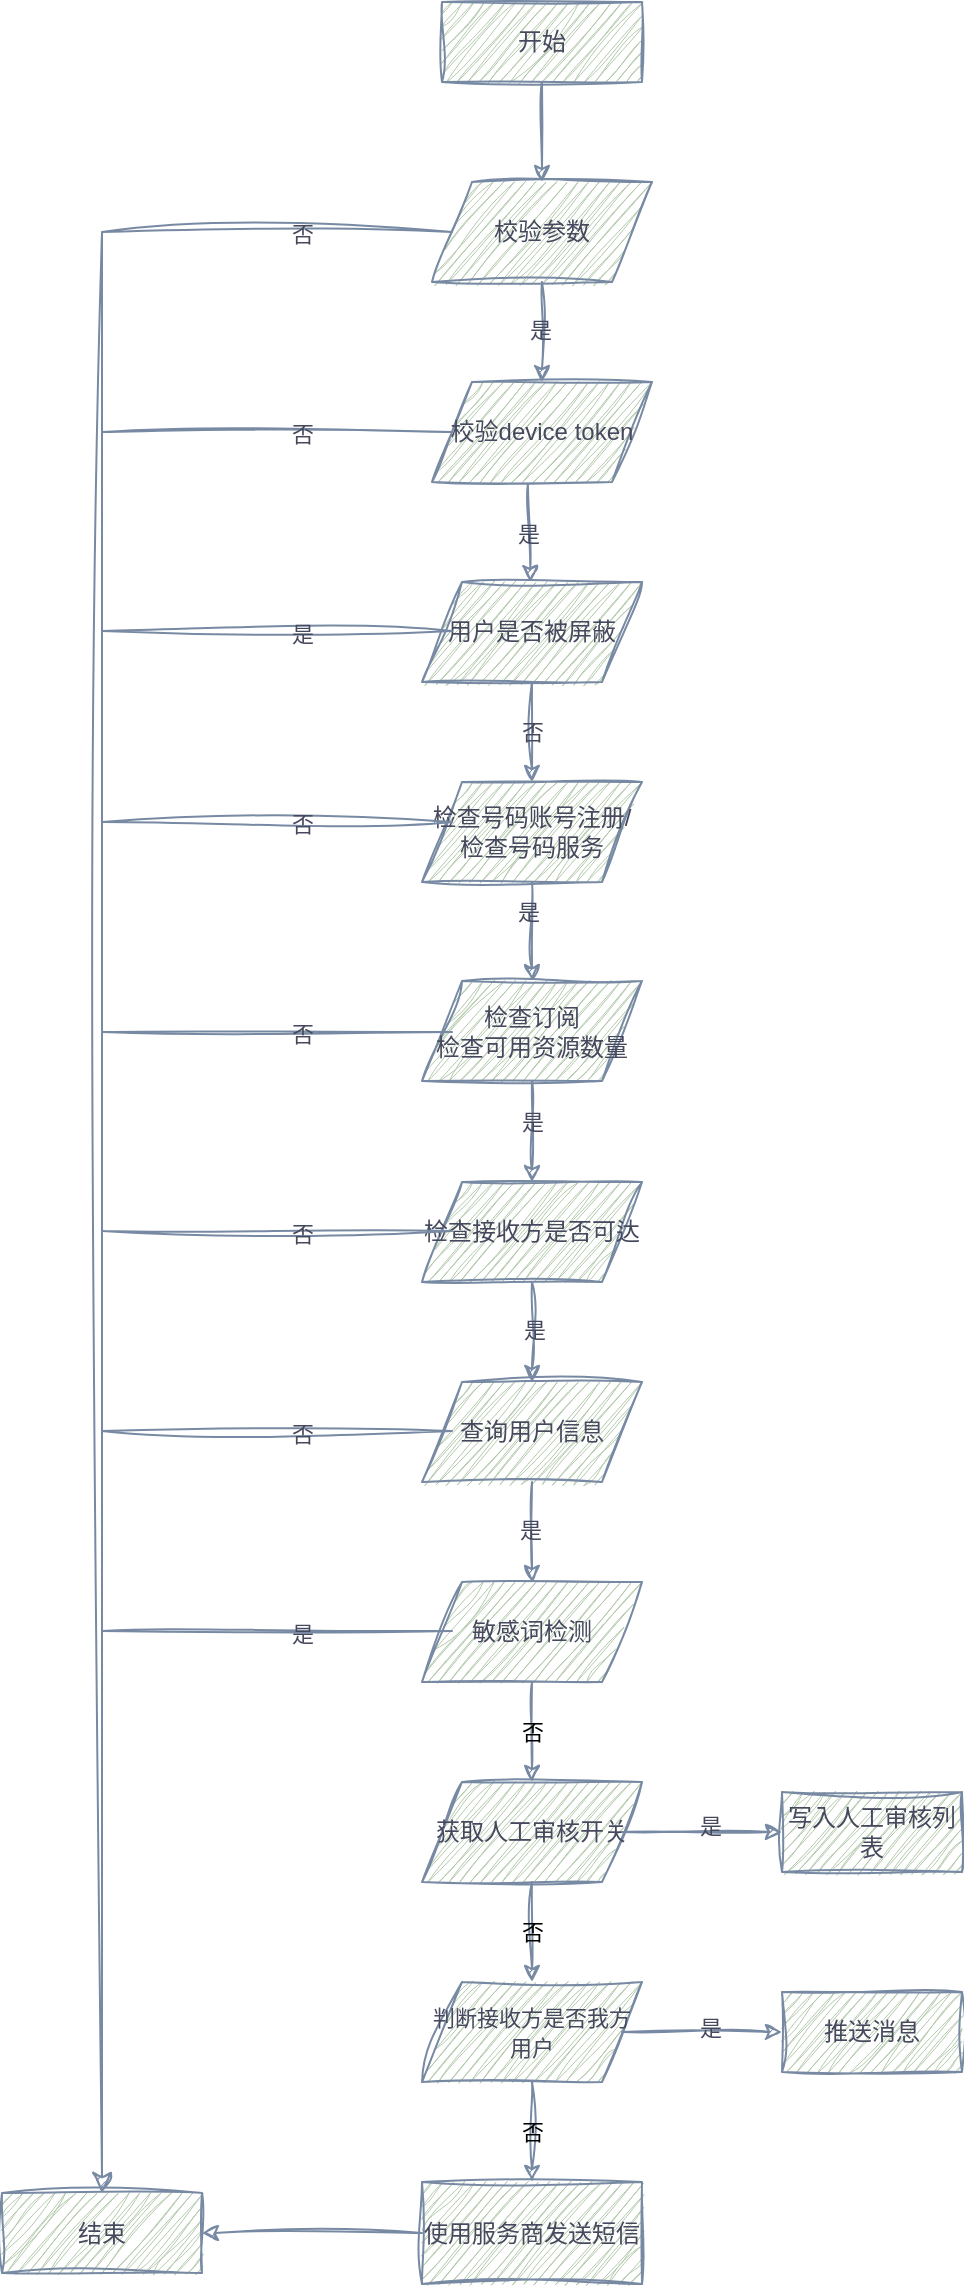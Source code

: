 <mxfile version="20.8.1" type="github">
  <diagram id="C-62_HOO-bG3gRJE1RXf" name="Page-1">
    <mxGraphModel dx="1434" dy="796" grid="1" gridSize="10" guides="1" tooltips="1" connect="1" arrows="1" fold="1" page="1" pageScale="1" pageWidth="827" pageHeight="1169" math="0" shadow="0">
      <root>
        <mxCell id="0" />
        <mxCell id="1" parent="0" />
        <mxCell id="9oyLvGkk6rRqwBSxhCQk-1" value="开始" style="rounded=0;whiteSpace=wrap;html=1;labelBackgroundColor=none;fillColor=#B2C9AB;strokeColor=#788AA3;fontColor=#46495D;sketch=1;curveFitting=1;jiggle=2;" vertex="1" parent="1">
          <mxGeometry x="350" y="70" width="100" height="40" as="geometry" />
        </mxCell>
        <mxCell id="9oyLvGkk6rRqwBSxhCQk-2" value="校验参数" style="shape=parallelogram;perimeter=parallelogramPerimeter;whiteSpace=wrap;html=1;fixedSize=1;labelBackgroundColor=none;fillColor=#B2C9AB;strokeColor=#788AA3;fontColor=#46495D;rounded=0;sketch=1;curveFitting=1;jiggle=2;" vertex="1" parent="1">
          <mxGeometry x="345" y="160" width="110" height="50" as="geometry" />
        </mxCell>
        <mxCell id="9oyLvGkk6rRqwBSxhCQk-3" value="&lt;font style=&quot;font-size: 11px;&quot;&gt;判断接收方是否我方用户&lt;/font&gt;" style="shape=parallelogram;perimeter=parallelogramPerimeter;whiteSpace=wrap;html=1;fixedSize=1;labelBackgroundColor=none;fillColor=#B2C9AB;strokeColor=#788AA3;fontColor=#46495D;rounded=0;sketch=1;curveFitting=1;jiggle=2;" vertex="1" parent="1">
          <mxGeometry x="340" y="1060" width="110" height="50" as="geometry" />
        </mxCell>
        <mxCell id="9oyLvGkk6rRqwBSxhCQk-4" value="校验device token" style="shape=parallelogram;perimeter=parallelogramPerimeter;whiteSpace=wrap;html=1;fixedSize=1;labelBackgroundColor=none;fillColor=#B2C9AB;strokeColor=#788AA3;fontColor=#46495D;rounded=0;sketch=1;curveFitting=1;jiggle=2;" vertex="1" parent="1">
          <mxGeometry x="345" y="260" width="110" height="50" as="geometry" />
        </mxCell>
        <mxCell id="9oyLvGkk6rRqwBSxhCQk-5" value="用户是否被屏蔽" style="shape=parallelogram;perimeter=parallelogramPerimeter;whiteSpace=wrap;html=1;fixedSize=1;labelBackgroundColor=none;fillColor=#B2C9AB;strokeColor=#788AA3;fontColor=#46495D;rounded=0;sketch=1;curveFitting=1;jiggle=2;" vertex="1" parent="1">
          <mxGeometry x="340" y="360" width="110" height="50" as="geometry" />
        </mxCell>
        <mxCell id="9oyLvGkk6rRqwBSxhCQk-6" value="" style="endArrow=classic;html=1;rounded=0;exitX=0.5;exitY=1;exitDx=0;exitDy=0;entryX=0.5;entryY=0;entryDx=0;entryDy=0;labelBackgroundColor=none;strokeColor=#788AA3;fontColor=default;sketch=1;curveFitting=1;jiggle=2;" edge="1" parent="1" source="9oyLvGkk6rRqwBSxhCQk-1" target="9oyLvGkk6rRqwBSxhCQk-2">
          <mxGeometry width="50" height="50" relative="1" as="geometry">
            <mxPoint x="720" y="450" as="sourcePoint" />
            <mxPoint x="770" y="400" as="targetPoint" />
          </mxGeometry>
        </mxCell>
        <mxCell id="9oyLvGkk6rRqwBSxhCQk-7" value="" style="endArrow=classic;html=1;rounded=0;exitX=0.5;exitY=1;exitDx=0;exitDy=0;entryX=0.5;entryY=0;entryDx=0;entryDy=0;labelBackgroundColor=none;strokeColor=#788AA3;fontColor=default;sketch=1;curveFitting=1;jiggle=2;" edge="1" parent="1" source="9oyLvGkk6rRqwBSxhCQk-2" target="9oyLvGkk6rRqwBSxhCQk-4">
          <mxGeometry width="50" height="50" relative="1" as="geometry">
            <mxPoint x="600" y="460" as="sourcePoint" />
            <mxPoint x="650" y="410" as="targetPoint" />
          </mxGeometry>
        </mxCell>
        <mxCell id="9oyLvGkk6rRqwBSxhCQk-8" value="是" style="edgeLabel;html=1;align=center;verticalAlign=middle;resizable=0;points=[];labelBackgroundColor=none;fontColor=#46495D;rounded=0;sketch=1;curveFitting=1;jiggle=2;" vertex="1" connectable="0" parent="9oyLvGkk6rRqwBSxhCQk-7">
          <mxGeometry x="-0.04" y="-1" relative="1" as="geometry">
            <mxPoint as="offset" />
          </mxGeometry>
        </mxCell>
        <mxCell id="9oyLvGkk6rRqwBSxhCQk-9" value="" style="endArrow=classic;html=1;rounded=0;exitX=0.436;exitY=1.02;exitDx=0;exitDy=0;exitPerimeter=0;labelBackgroundColor=none;strokeColor=#788AA3;fontColor=default;sketch=1;curveFitting=1;jiggle=2;" edge="1" parent="1" source="9oyLvGkk6rRqwBSxhCQk-4" target="9oyLvGkk6rRqwBSxhCQk-5">
          <mxGeometry width="50" height="50" relative="1" as="geometry">
            <mxPoint x="700" y="460" as="sourcePoint" />
            <mxPoint x="750" y="410" as="targetPoint" />
          </mxGeometry>
        </mxCell>
        <mxCell id="9oyLvGkk6rRqwBSxhCQk-10" value="是" style="edgeLabel;html=1;align=center;verticalAlign=middle;resizable=0;points=[];labelBackgroundColor=none;fontColor=#46495D;rounded=0;sketch=1;curveFitting=1;jiggle=2;" vertex="1" connectable="0" parent="9oyLvGkk6rRqwBSxhCQk-9">
          <mxGeometry x="0.02" y="-1" relative="1" as="geometry">
            <mxPoint as="offset" />
          </mxGeometry>
        </mxCell>
        <mxCell id="9oyLvGkk6rRqwBSxhCQk-11" value="敏感词检测" style="shape=parallelogram;perimeter=parallelogramPerimeter;whiteSpace=wrap;html=1;fixedSize=1;labelBackgroundColor=none;fillColor=#B2C9AB;strokeColor=#788AA3;fontColor=#46495D;rounded=0;sketch=1;curveFitting=1;jiggle=2;" vertex="1" parent="1">
          <mxGeometry x="340" y="860" width="110" height="50" as="geometry" />
        </mxCell>
        <mxCell id="9oyLvGkk6rRqwBSxhCQk-12" value="检查订阅&lt;br&gt;检查可用资源数量" style="shape=parallelogram;perimeter=parallelogramPerimeter;whiteSpace=wrap;html=1;fixedSize=1;labelBackgroundColor=none;fillColor=#B2C9AB;strokeColor=#788AA3;fontColor=#46495D;rounded=0;sketch=1;curveFitting=1;jiggle=2;" vertex="1" parent="1">
          <mxGeometry x="340" y="559.5" width="110" height="50" as="geometry" />
        </mxCell>
        <mxCell id="9oyLvGkk6rRqwBSxhCQk-13" value="检查号码账号注册/&lt;br&gt;检查号码服务" style="shape=parallelogram;perimeter=parallelogramPerimeter;whiteSpace=wrap;html=1;fixedSize=1;labelBackgroundColor=none;fillColor=#B2C9AB;strokeColor=#788AA3;fontColor=#46495D;rounded=0;sketch=1;curveFitting=1;jiggle=2;" vertex="1" parent="1">
          <mxGeometry x="340" y="460" width="110" height="50" as="geometry" />
        </mxCell>
        <mxCell id="9oyLvGkk6rRqwBSxhCQk-14" value="结束" style="rounded=0;whiteSpace=wrap;html=1;labelBackgroundColor=none;fillColor=#B2C9AB;strokeColor=#788AA3;fontColor=#46495D;sketch=1;curveFitting=1;jiggle=2;" vertex="1" parent="1">
          <mxGeometry x="130" y="1165.5" width="100" height="40" as="geometry" />
        </mxCell>
        <mxCell id="9oyLvGkk6rRqwBSxhCQk-15" value="" style="endArrow=classic;html=1;rounded=0;exitX=0.5;exitY=1;exitDx=0;exitDy=0;entryX=0.5;entryY=0;entryDx=0;entryDy=0;labelBackgroundColor=none;strokeColor=#788AA3;fontColor=default;sketch=1;curveFitting=1;jiggle=2;" edge="1" parent="1" source="9oyLvGkk6rRqwBSxhCQk-5" target="9oyLvGkk6rRqwBSxhCQk-13">
          <mxGeometry width="50" height="50" relative="1" as="geometry">
            <mxPoint x="670" y="580" as="sourcePoint" />
            <mxPoint x="720" y="530" as="targetPoint" />
          </mxGeometry>
        </mxCell>
        <mxCell id="9oyLvGkk6rRqwBSxhCQk-16" value="否" style="edgeLabel;html=1;align=center;verticalAlign=middle;resizable=0;points=[];labelBackgroundColor=none;fontColor=#46495D;rounded=0;sketch=1;curveFitting=1;jiggle=2;" vertex="1" connectable="0" parent="9oyLvGkk6rRqwBSxhCQk-15">
          <mxGeometry relative="1" as="geometry">
            <mxPoint as="offset" />
          </mxGeometry>
        </mxCell>
        <mxCell id="9oyLvGkk6rRqwBSxhCQk-17" value="" style="endArrow=classic;html=1;rounded=0;exitX=0.5;exitY=1;exitDx=0;exitDy=0;entryX=0.5;entryY=0;entryDx=0;entryDy=0;labelBackgroundColor=none;strokeColor=#788AA3;fontColor=default;sketch=1;curveFitting=1;jiggle=2;" edge="1" parent="1" source="9oyLvGkk6rRqwBSxhCQk-13" target="9oyLvGkk6rRqwBSxhCQk-12">
          <mxGeometry width="50" height="50" relative="1" as="geometry">
            <mxPoint x="620" y="570" as="sourcePoint" />
            <mxPoint x="670" y="520" as="targetPoint" />
          </mxGeometry>
        </mxCell>
        <mxCell id="9oyLvGkk6rRqwBSxhCQk-21" value="是" style="edgeLabel;html=1;align=center;verticalAlign=middle;resizable=0;points=[];labelBackgroundColor=none;fontColor=#46495D;rounded=0;sketch=1;curveFitting=1;jiggle=2;" vertex="1" connectable="0" parent="9oyLvGkk6rRqwBSxhCQk-17">
          <mxGeometry x="-0.394" y="-2" relative="1" as="geometry">
            <mxPoint as="offset" />
          </mxGeometry>
        </mxCell>
        <mxCell id="9oyLvGkk6rRqwBSxhCQk-18" value="查询用户信息" style="shape=parallelogram;perimeter=parallelogramPerimeter;whiteSpace=wrap;html=1;fixedSize=1;labelBackgroundColor=none;fillColor=#B2C9AB;strokeColor=#788AA3;fontColor=#46495D;rounded=0;sketch=1;curveFitting=1;jiggle=2;" vertex="1" parent="1">
          <mxGeometry x="340" y="760" width="110" height="50" as="geometry" />
        </mxCell>
        <mxCell id="9oyLvGkk6rRqwBSxhCQk-19" value="检查接收方是否可达" style="shape=parallelogram;perimeter=parallelogramPerimeter;whiteSpace=wrap;html=1;fixedSize=1;labelBackgroundColor=none;fillColor=#B2C9AB;strokeColor=#788AA3;fontColor=#46495D;rounded=0;sketch=1;curveFitting=1;jiggle=2;" vertex="1" parent="1">
          <mxGeometry x="340" y="660" width="110" height="50" as="geometry" />
        </mxCell>
        <mxCell id="9oyLvGkk6rRqwBSxhCQk-20" value="" style="endArrow=classic;html=1;rounded=0;exitX=0.5;exitY=1;exitDx=0;exitDy=0;labelBackgroundColor=none;strokeColor=#788AA3;fontColor=default;sketch=1;curveFitting=1;jiggle=2;" edge="1" parent="1" source="9oyLvGkk6rRqwBSxhCQk-12" target="9oyLvGkk6rRqwBSxhCQk-19">
          <mxGeometry width="50" height="50" relative="1" as="geometry">
            <mxPoint x="690" y="850" as="sourcePoint" />
            <mxPoint x="740" y="800" as="targetPoint" />
          </mxGeometry>
        </mxCell>
        <mxCell id="9oyLvGkk6rRqwBSxhCQk-22" value="是" style="edgeLabel;html=1;align=center;verticalAlign=middle;resizable=0;points=[];labelBackgroundColor=none;fontColor=#46495D;rounded=0;sketch=1;curveFitting=1;jiggle=2;" vertex="1" connectable="0" parent="9oyLvGkk6rRqwBSxhCQk-20">
          <mxGeometry x="-0.188" relative="1" as="geometry">
            <mxPoint as="offset" />
          </mxGeometry>
        </mxCell>
        <mxCell id="9oyLvGkk6rRqwBSxhCQk-23" value="" style="endArrow=classic;html=1;rounded=0;exitX=0.5;exitY=1;exitDx=0;exitDy=0;entryX=0.5;entryY=0;entryDx=0;entryDy=0;labelBackgroundColor=none;strokeColor=#788AA3;fontColor=default;sketch=1;curveFitting=1;jiggle=2;" edge="1" parent="1" source="9oyLvGkk6rRqwBSxhCQk-19" target="9oyLvGkk6rRqwBSxhCQk-18">
          <mxGeometry width="50" height="50" relative="1" as="geometry">
            <mxPoint x="610" y="820" as="sourcePoint" />
            <mxPoint x="660" y="770" as="targetPoint" />
          </mxGeometry>
        </mxCell>
        <mxCell id="9oyLvGkk6rRqwBSxhCQk-24" value="是" style="edgeLabel;html=1;align=center;verticalAlign=middle;resizable=0;points=[];labelBackgroundColor=none;fontColor=#46495D;rounded=0;sketch=1;curveFitting=1;jiggle=2;" vertex="1" connectable="0" parent="9oyLvGkk6rRqwBSxhCQk-23">
          <mxGeometry x="-0.04" y="1" relative="1" as="geometry">
            <mxPoint as="offset" />
          </mxGeometry>
        </mxCell>
        <mxCell id="9oyLvGkk6rRqwBSxhCQk-25" value="" style="endArrow=classic;html=1;rounded=0;exitX=0.5;exitY=1;exitDx=0;exitDy=0;entryX=0.5;entryY=0;entryDx=0;entryDy=0;labelBackgroundColor=none;strokeColor=#788AA3;fontColor=default;sketch=1;curveFitting=1;jiggle=2;" edge="1" parent="1" source="9oyLvGkk6rRqwBSxhCQk-18" target="9oyLvGkk6rRqwBSxhCQk-11">
          <mxGeometry width="50" height="50" relative="1" as="geometry">
            <mxPoint x="660" y="860" as="sourcePoint" />
            <mxPoint x="710" y="810" as="targetPoint" />
          </mxGeometry>
        </mxCell>
        <mxCell id="9oyLvGkk6rRqwBSxhCQk-26" value="是" style="edgeLabel;html=1;align=center;verticalAlign=middle;resizable=0;points=[];labelBackgroundColor=none;fontColor=#46495D;rounded=0;sketch=1;curveFitting=1;jiggle=2;" vertex="1" connectable="0" parent="9oyLvGkk6rRqwBSxhCQk-25">
          <mxGeometry x="-0.04" y="-1" relative="1" as="geometry">
            <mxPoint as="offset" />
          </mxGeometry>
        </mxCell>
        <mxCell id="9oyLvGkk6rRqwBSxhCQk-27" value="获取人工审核开关" style="shape=parallelogram;perimeter=parallelogramPerimeter;whiteSpace=wrap;html=1;fixedSize=1;labelBackgroundColor=none;fillColor=#B2C9AB;strokeColor=#788AA3;fontColor=#46495D;rounded=0;sketch=1;curveFitting=1;jiggle=2;" vertex="1" parent="1">
          <mxGeometry x="340" y="960" width="110" height="50" as="geometry" />
        </mxCell>
        <mxCell id="9oyLvGkk6rRqwBSxhCQk-28" value="否" style="endArrow=classic;html=1;rounded=0;exitX=0.5;exitY=1;exitDx=0;exitDy=0;entryX=0.5;entryY=0;entryDx=0;entryDy=0;labelBackgroundColor=none;strokeColor=#788AA3;fontColor=default;sketch=1;curveFitting=1;jiggle=2;" edge="1" parent="1" source="9oyLvGkk6rRqwBSxhCQk-11" target="9oyLvGkk6rRqwBSxhCQk-27">
          <mxGeometry width="50" height="50" relative="1" as="geometry">
            <mxPoint x="660" y="1120" as="sourcePoint" />
            <mxPoint x="710" y="1070" as="targetPoint" />
          </mxGeometry>
        </mxCell>
        <mxCell id="9oyLvGkk6rRqwBSxhCQk-31" value="写入人工审核列表" style="rounded=0;whiteSpace=wrap;html=1;labelBackgroundColor=none;fillColor=#B2C9AB;strokeColor=#788AA3;fontColor=#46495D;sketch=1;curveFitting=1;jiggle=2;" vertex="1" parent="1">
          <mxGeometry x="520" y="965" width="90" height="40" as="geometry" />
        </mxCell>
        <mxCell id="9oyLvGkk6rRqwBSxhCQk-32" value="" style="endArrow=classic;html=1;rounded=0;exitX=1;exitY=0.5;exitDx=0;exitDy=0;entryX=0;entryY=0.5;entryDx=0;entryDy=0;labelBackgroundColor=none;strokeColor=#788AA3;fontColor=default;sketch=1;curveFitting=1;jiggle=2;" edge="1" parent="1" source="9oyLvGkk6rRqwBSxhCQk-27" target="9oyLvGkk6rRqwBSxhCQk-31">
          <mxGeometry width="50" height="50" relative="1" as="geometry">
            <mxPoint x="720" y="1120" as="sourcePoint" />
            <mxPoint x="770" y="1070" as="targetPoint" />
          </mxGeometry>
        </mxCell>
        <mxCell id="9oyLvGkk6rRqwBSxhCQk-37" value="是" style="edgeLabel;html=1;align=center;verticalAlign=middle;resizable=0;points=[];labelBackgroundColor=none;fontColor=#46495D;rounded=0;sketch=1;curveFitting=1;jiggle=2;" vertex="1" connectable="0" parent="9oyLvGkk6rRqwBSxhCQk-32">
          <mxGeometry x="0.1" y="3" relative="1" as="geometry">
            <mxPoint as="offset" />
          </mxGeometry>
        </mxCell>
        <mxCell id="9oyLvGkk6rRqwBSxhCQk-33" value="否" style="endArrow=classic;html=1;rounded=0;exitX=0.5;exitY=1;exitDx=0;exitDy=0;labelBackgroundColor=none;strokeColor=#788AA3;fontColor=default;sketch=1;curveFitting=1;jiggle=2;" edge="1" parent="1" source="9oyLvGkk6rRqwBSxhCQk-27" target="9oyLvGkk6rRqwBSxhCQk-3">
          <mxGeometry width="50" height="50" relative="1" as="geometry">
            <mxPoint x="670" y="1120" as="sourcePoint" />
            <mxPoint x="720" y="1070" as="targetPoint" />
          </mxGeometry>
        </mxCell>
        <mxCell id="9oyLvGkk6rRqwBSxhCQk-34" value="推送消息" style="rounded=0;whiteSpace=wrap;html=1;labelBackgroundColor=none;fillColor=#B2C9AB;strokeColor=#788AA3;fontColor=#46495D;sketch=1;curveFitting=1;jiggle=2;" vertex="1" parent="1">
          <mxGeometry x="520" y="1065" width="90" height="40" as="geometry" />
        </mxCell>
        <mxCell id="9oyLvGkk6rRqwBSxhCQk-35" value="" style="endArrow=classic;html=1;rounded=0;exitX=1;exitY=0.5;exitDx=0;exitDy=0;entryX=0;entryY=0.5;entryDx=0;entryDy=0;labelBackgroundColor=none;strokeColor=#788AA3;fontColor=default;sketch=1;curveFitting=1;jiggle=2;" edge="1" parent="1" source="9oyLvGkk6rRqwBSxhCQk-3" target="9oyLvGkk6rRqwBSxhCQk-34">
          <mxGeometry width="50" height="50" relative="1" as="geometry">
            <mxPoint x="720" y="1120" as="sourcePoint" />
            <mxPoint x="520" y="1080" as="targetPoint" />
          </mxGeometry>
        </mxCell>
        <mxCell id="9oyLvGkk6rRqwBSxhCQk-38" value="是" style="edgeLabel;html=1;align=center;verticalAlign=middle;resizable=0;points=[];labelBackgroundColor=none;fontColor=#46495D;rounded=0;sketch=1;curveFitting=1;jiggle=2;" vertex="1" connectable="0" parent="9oyLvGkk6rRqwBSxhCQk-35">
          <mxGeometry x="0.1" y="2" relative="1" as="geometry">
            <mxPoint as="offset" />
          </mxGeometry>
        </mxCell>
        <mxCell id="9oyLvGkk6rRqwBSxhCQk-39" value="使用服务商发送短信" style="rounded=0;whiteSpace=wrap;html=1;labelBackgroundColor=none;fillColor=#B2C9AB;strokeColor=#788AA3;fontColor=#46495D;sketch=1;curveFitting=1;jiggle=2;" vertex="1" parent="1">
          <mxGeometry x="340" y="1160" width="110" height="51" as="geometry" />
        </mxCell>
        <mxCell id="9oyLvGkk6rRqwBSxhCQk-41" value="否" style="endArrow=classic;html=1;rounded=0;exitX=0.5;exitY=1;exitDx=0;exitDy=0;entryX=0.5;entryY=0;entryDx=0;entryDy=0;labelBackgroundColor=none;strokeColor=#788AA3;fontColor=default;sketch=1;curveFitting=1;jiggle=2;" edge="1" parent="1" source="9oyLvGkk6rRqwBSxhCQk-3" target="9oyLvGkk6rRqwBSxhCQk-39">
          <mxGeometry width="50" height="50" relative="1" as="geometry">
            <mxPoint x="670" y="1260" as="sourcePoint" />
            <mxPoint x="720" y="1210" as="targetPoint" />
          </mxGeometry>
        </mxCell>
        <mxCell id="9oyLvGkk6rRqwBSxhCQk-42" value="" style="endArrow=classic;html=1;rounded=0;entryX=1;entryY=0.5;entryDx=0;entryDy=0;exitX=0;exitY=0.5;exitDx=0;exitDy=0;labelBackgroundColor=none;strokeColor=#788AA3;fontColor=default;sketch=1;curveFitting=1;jiggle=2;" edge="1" parent="1" source="9oyLvGkk6rRqwBSxhCQk-39" target="9oyLvGkk6rRqwBSxhCQk-14">
          <mxGeometry width="50" height="50" relative="1" as="geometry">
            <mxPoint x="550" y="1250" as="sourcePoint" />
            <mxPoint x="600" y="1200" as="targetPoint" />
          </mxGeometry>
        </mxCell>
        <mxCell id="9oyLvGkk6rRqwBSxhCQk-43" value="" style="edgeStyle=segmentEdgeStyle;endArrow=classic;html=1;curved=0;rounded=0;endSize=8;startSize=8;entryX=0.5;entryY=0;entryDx=0;entryDy=0;exitX=0;exitY=0.5;exitDx=0;exitDy=0;labelBackgroundColor=none;strokeColor=#788AA3;fontColor=default;sketch=1;curveFitting=1;jiggle=2;" edge="1" parent="1" source="9oyLvGkk6rRqwBSxhCQk-2" target="9oyLvGkk6rRqwBSxhCQk-14">
          <mxGeometry width="50" height="50" relative="1" as="geometry">
            <mxPoint x="260" y="330" as="sourcePoint" />
            <mxPoint x="230" y="1110" as="targetPoint" />
          </mxGeometry>
        </mxCell>
        <mxCell id="9oyLvGkk6rRqwBSxhCQk-44" value="否" style="edgeLabel;html=1;align=center;verticalAlign=middle;resizable=0;points=[];labelBackgroundColor=none;fontColor=#46495D;rounded=0;sketch=1;curveFitting=1;jiggle=2;" vertex="1" connectable="0" parent="9oyLvGkk6rRqwBSxhCQk-43">
          <mxGeometry x="-0.869" y="1" relative="1" as="geometry">
            <mxPoint as="offset" />
          </mxGeometry>
        </mxCell>
        <mxCell id="9oyLvGkk6rRqwBSxhCQk-53" value="" style="endArrow=none;html=1;rounded=0;entryX=0;entryY=0.5;entryDx=0;entryDy=0;labelBackgroundColor=none;strokeColor=#788AA3;fontColor=default;sketch=1;curveFitting=1;jiggle=2;" edge="1" parent="1" target="9oyLvGkk6rRqwBSxhCQk-4">
          <mxGeometry width="50" height="50" relative="1" as="geometry">
            <mxPoint x="180" y="285" as="sourcePoint" />
            <mxPoint x="820" y="340" as="targetPoint" />
          </mxGeometry>
        </mxCell>
        <mxCell id="9oyLvGkk6rRqwBSxhCQk-54" value="否" style="edgeLabel;html=1;align=center;verticalAlign=middle;resizable=0;points=[];labelBackgroundColor=none;fontColor=#46495D;rounded=0;sketch=1;curveFitting=1;jiggle=2;" vertex="1" connectable="0" parent="9oyLvGkk6rRqwBSxhCQk-53">
          <mxGeometry x="0.143" y="-1" relative="1" as="geometry">
            <mxPoint as="offset" />
          </mxGeometry>
        </mxCell>
        <mxCell id="9oyLvGkk6rRqwBSxhCQk-55" value="" style="endArrow=none;html=1;rounded=0;entryX=0;entryY=0.5;entryDx=0;entryDy=0;labelBackgroundColor=none;strokeColor=#788AA3;fontColor=default;sketch=1;curveFitting=1;jiggle=2;" edge="1" parent="1">
          <mxGeometry width="50" height="50" relative="1" as="geometry">
            <mxPoint x="180" y="384.5" as="sourcePoint" />
            <mxPoint x="355" y="384.5" as="targetPoint" />
          </mxGeometry>
        </mxCell>
        <mxCell id="9oyLvGkk6rRqwBSxhCQk-56" value="是" style="edgeLabel;html=1;align=center;verticalAlign=middle;resizable=0;points=[];labelBackgroundColor=none;fontColor=#46495D;rounded=0;sketch=1;curveFitting=1;jiggle=2;" vertex="1" connectable="0" parent="9oyLvGkk6rRqwBSxhCQk-55">
          <mxGeometry x="0.143" y="-1" relative="1" as="geometry">
            <mxPoint as="offset" />
          </mxGeometry>
        </mxCell>
        <mxCell id="9oyLvGkk6rRqwBSxhCQk-57" value="" style="endArrow=none;html=1;rounded=0;entryX=0;entryY=0.5;entryDx=0;entryDy=0;labelBackgroundColor=none;strokeColor=#788AA3;fontColor=default;sketch=1;curveFitting=1;jiggle=2;" edge="1" parent="1">
          <mxGeometry width="50" height="50" relative="1" as="geometry">
            <mxPoint x="180" y="480" as="sourcePoint" />
            <mxPoint x="355" y="480" as="targetPoint" />
          </mxGeometry>
        </mxCell>
        <mxCell id="9oyLvGkk6rRqwBSxhCQk-58" value="否" style="edgeLabel;html=1;align=center;verticalAlign=middle;resizable=0;points=[];labelBackgroundColor=none;fontColor=#46495D;rounded=0;sketch=1;curveFitting=1;jiggle=2;" vertex="1" connectable="0" parent="9oyLvGkk6rRqwBSxhCQk-57">
          <mxGeometry x="0.143" y="-1" relative="1" as="geometry">
            <mxPoint as="offset" />
          </mxGeometry>
        </mxCell>
        <mxCell id="9oyLvGkk6rRqwBSxhCQk-59" value="" style="endArrow=none;html=1;rounded=0;entryX=0;entryY=0.5;entryDx=0;entryDy=0;labelBackgroundColor=none;strokeColor=#788AA3;fontColor=default;sketch=1;curveFitting=1;jiggle=2;" edge="1" parent="1">
          <mxGeometry width="50" height="50" relative="1" as="geometry">
            <mxPoint x="180" y="585" as="sourcePoint" />
            <mxPoint x="355" y="585" as="targetPoint" />
          </mxGeometry>
        </mxCell>
        <mxCell id="9oyLvGkk6rRqwBSxhCQk-60" value="否" style="edgeLabel;html=1;align=center;verticalAlign=middle;resizable=0;points=[];labelBackgroundColor=none;fontColor=#46495D;rounded=0;sketch=1;curveFitting=1;jiggle=2;" vertex="1" connectable="0" parent="9oyLvGkk6rRqwBSxhCQk-59">
          <mxGeometry x="0.143" y="-1" relative="1" as="geometry">
            <mxPoint as="offset" />
          </mxGeometry>
        </mxCell>
        <mxCell id="9oyLvGkk6rRqwBSxhCQk-61" value="" style="endArrow=none;html=1;rounded=0;entryX=0;entryY=0.5;entryDx=0;entryDy=0;labelBackgroundColor=none;strokeColor=#788AA3;fontColor=default;sketch=1;curveFitting=1;jiggle=2;" edge="1" parent="1">
          <mxGeometry width="50" height="50" relative="1" as="geometry">
            <mxPoint x="180" y="684.5" as="sourcePoint" />
            <mxPoint x="355" y="684.5" as="targetPoint" />
          </mxGeometry>
        </mxCell>
        <mxCell id="9oyLvGkk6rRqwBSxhCQk-62" value="否" style="edgeLabel;html=1;align=center;verticalAlign=middle;resizable=0;points=[];labelBackgroundColor=none;fontColor=#46495D;rounded=0;sketch=1;curveFitting=1;jiggle=2;" vertex="1" connectable="0" parent="9oyLvGkk6rRqwBSxhCQk-61">
          <mxGeometry x="0.143" y="-1" relative="1" as="geometry">
            <mxPoint as="offset" />
          </mxGeometry>
        </mxCell>
        <mxCell id="9oyLvGkk6rRqwBSxhCQk-63" value="" style="endArrow=none;html=1;rounded=0;entryX=0;entryY=0.5;entryDx=0;entryDy=0;labelBackgroundColor=none;strokeColor=#788AA3;fontColor=default;sketch=1;curveFitting=1;jiggle=2;" edge="1" parent="1">
          <mxGeometry width="50" height="50" relative="1" as="geometry">
            <mxPoint x="180" y="784.5" as="sourcePoint" />
            <mxPoint x="355" y="784.5" as="targetPoint" />
          </mxGeometry>
        </mxCell>
        <mxCell id="9oyLvGkk6rRqwBSxhCQk-64" value="否" style="edgeLabel;html=1;align=center;verticalAlign=middle;resizable=0;points=[];labelBackgroundColor=none;fontColor=#46495D;rounded=0;sketch=1;curveFitting=1;jiggle=2;" vertex="1" connectable="0" parent="9oyLvGkk6rRqwBSxhCQk-63">
          <mxGeometry x="0.143" y="-1" relative="1" as="geometry">
            <mxPoint as="offset" />
          </mxGeometry>
        </mxCell>
        <mxCell id="9oyLvGkk6rRqwBSxhCQk-65" value="" style="endArrow=none;html=1;rounded=0;entryX=0;entryY=0.5;entryDx=0;entryDy=0;labelBackgroundColor=none;strokeColor=#788AA3;fontColor=default;sketch=1;curveFitting=1;jiggle=2;" edge="1" parent="1">
          <mxGeometry width="50" height="50" relative="1" as="geometry">
            <mxPoint x="180" y="884.5" as="sourcePoint" />
            <mxPoint x="355" y="884.5" as="targetPoint" />
          </mxGeometry>
        </mxCell>
        <mxCell id="9oyLvGkk6rRqwBSxhCQk-66" value="是" style="edgeLabel;html=1;align=center;verticalAlign=middle;resizable=0;points=[];labelBackgroundColor=none;fontColor=#46495D;rounded=0;sketch=1;curveFitting=1;jiggle=2;" vertex="1" connectable="0" parent="9oyLvGkk6rRqwBSxhCQk-65">
          <mxGeometry x="0.143" y="-1" relative="1" as="geometry">
            <mxPoint as="offset" />
          </mxGeometry>
        </mxCell>
      </root>
    </mxGraphModel>
  </diagram>
</mxfile>
